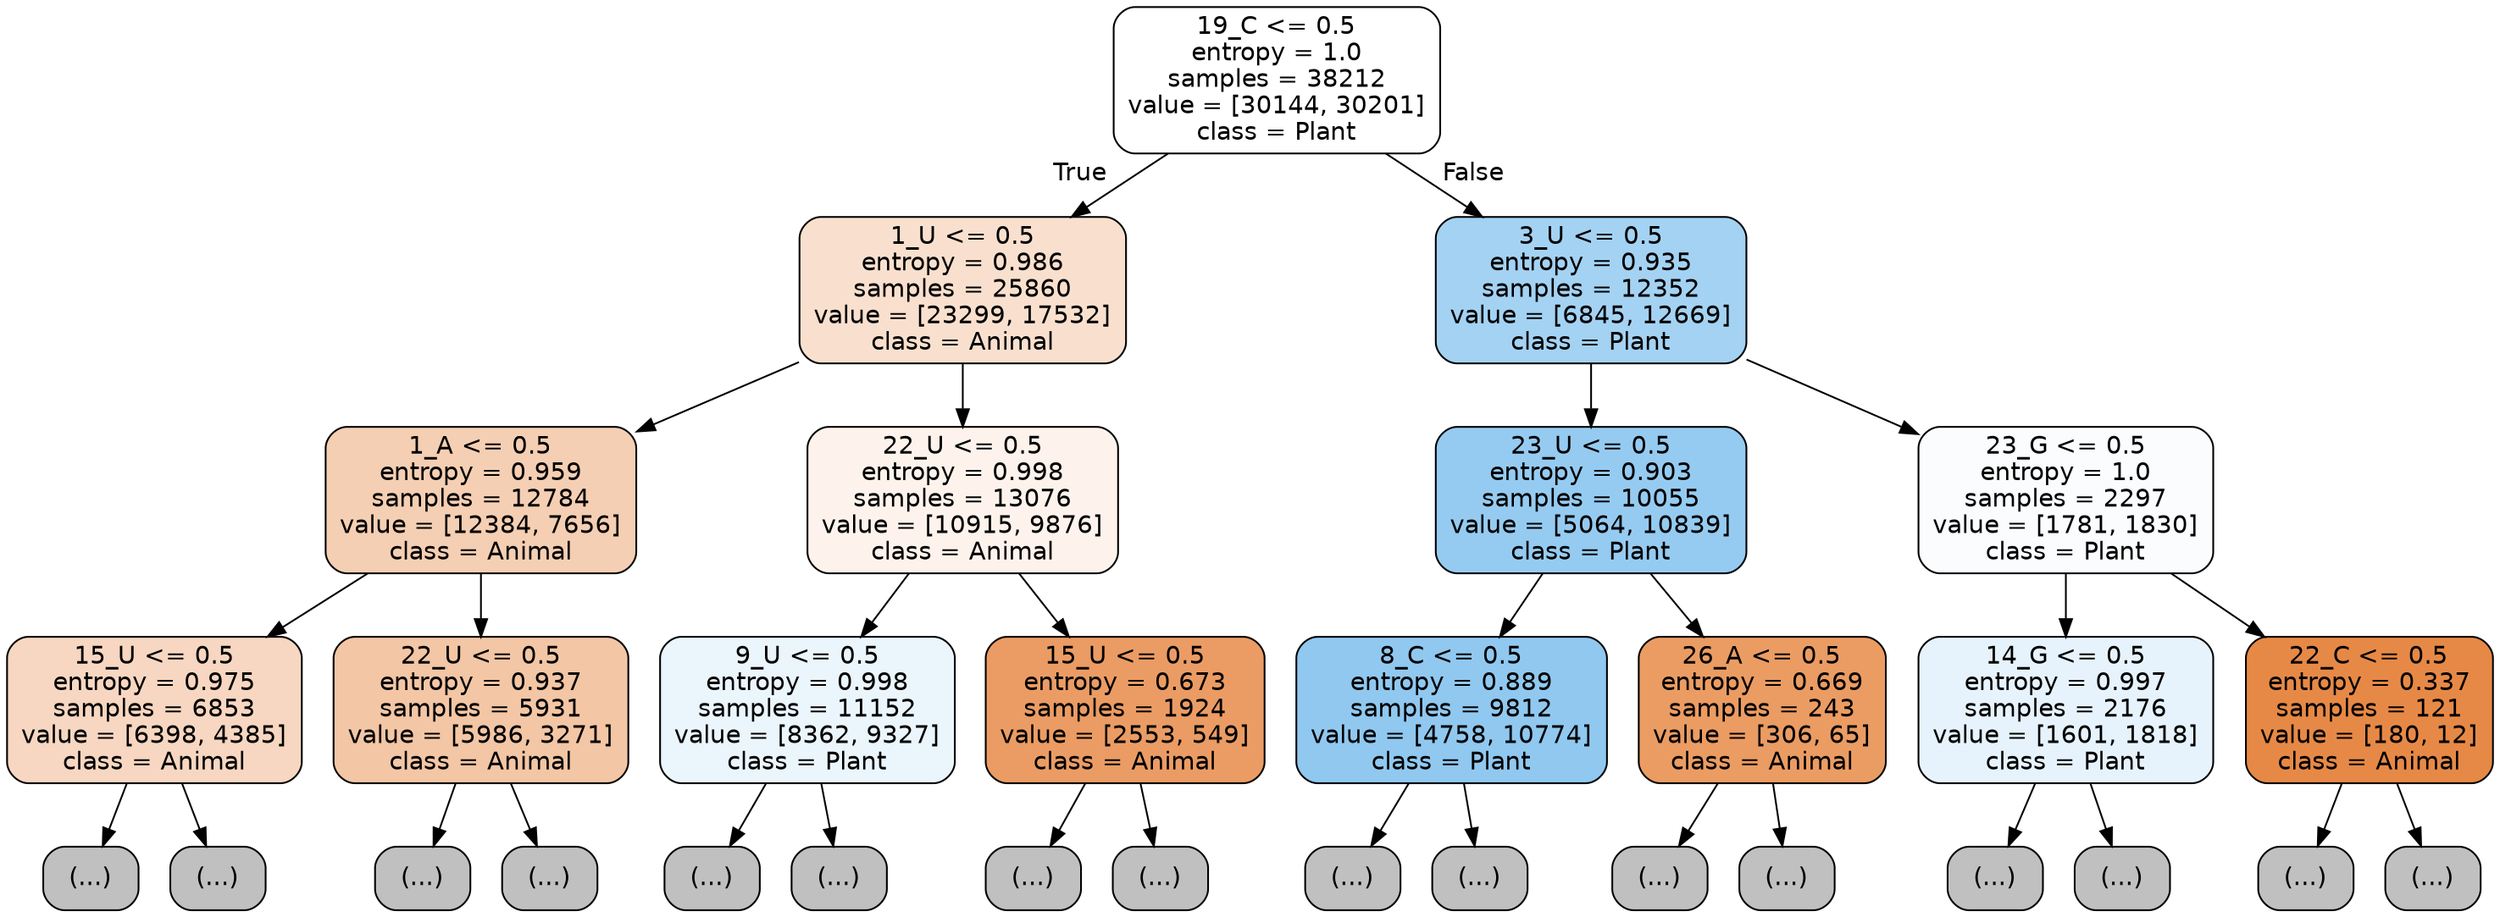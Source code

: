 digraph Tree {
node [shape=box, style="filled, rounded", color="black", fontname="helvetica"] ;
edge [fontname="helvetica"] ;
0 [label="19_C <= 0.5\nentropy = 1.0\nsamples = 38212\nvalue = [30144, 30201]\nclass = Plant", fillcolor="#ffffff"] ;
1 [label="1_U <= 0.5\nentropy = 0.986\nsamples = 25860\nvalue = [23299, 17532]\nclass = Animal", fillcolor="#f9e0ce"] ;
0 -> 1 [labeldistance=2.5, labelangle=45, headlabel="True"] ;
2 [label="1_A <= 0.5\nentropy = 0.959\nsamples = 12784\nvalue = [12384, 7656]\nclass = Animal", fillcolor="#f5cfb3"] ;
1 -> 2 ;
3 [label="15_U <= 0.5\nentropy = 0.975\nsamples = 6853\nvalue = [6398, 4385]\nclass = Animal", fillcolor="#f7d7c1"] ;
2 -> 3 ;
4 [label="(...)", fillcolor="#C0C0C0"] ;
3 -> 4 ;
3007 [label="(...)", fillcolor="#C0C0C0"] ;
3 -> 3007 ;
4044 [label="22_U <= 0.5\nentropy = 0.937\nsamples = 5931\nvalue = [5986, 3271]\nclass = Animal", fillcolor="#f3c6a5"] ;
2 -> 4044 ;
4045 [label="(...)", fillcolor="#C0C0C0"] ;
4044 -> 4045 ;
6762 [label="(...)", fillcolor="#C0C0C0"] ;
4044 -> 6762 ;
7107 [label="22_U <= 0.5\nentropy = 0.998\nsamples = 13076\nvalue = [10915, 9876]\nclass = Animal", fillcolor="#fdf3ec"] ;
1 -> 7107 ;
7108 [label="9_U <= 0.5\nentropy = 0.998\nsamples = 11152\nvalue = [8362, 9327]\nclass = Plant", fillcolor="#ebf5fc"] ;
7107 -> 7108 ;
7109 [label="(...)", fillcolor="#C0C0C0"] ;
7108 -> 7109 ;
10532 [label="(...)", fillcolor="#C0C0C0"] ;
7108 -> 10532 ;
11941 [label="15_U <= 0.5\nentropy = 0.673\nsamples = 1924\nvalue = [2553, 549]\nclass = Animal", fillcolor="#eb9c64"] ;
7107 -> 11941 ;
11942 [label="(...)", fillcolor="#C0C0C0"] ;
11941 -> 11942 ;
12413 [label="(...)", fillcolor="#C0C0C0"] ;
11941 -> 12413 ;
12618 [label="3_U <= 0.5\nentropy = 0.935\nsamples = 12352\nvalue = [6845, 12669]\nclass = Plant", fillcolor="#a4d2f3"] ;
0 -> 12618 [labeldistance=2.5, labelangle=-45, headlabel="False"] ;
12619 [label="23_U <= 0.5\nentropy = 0.903\nsamples = 10055\nvalue = [5064, 10839]\nclass = Plant", fillcolor="#96cbf1"] ;
12618 -> 12619 ;
12620 [label="8_C <= 0.5\nentropy = 0.889\nsamples = 9812\nvalue = [4758, 10774]\nclass = Plant", fillcolor="#90c8f0"] ;
12619 -> 12620 ;
12621 [label="(...)", fillcolor="#C0C0C0"] ;
12620 -> 12621 ;
15038 [label="(...)", fillcolor="#C0C0C0"] ;
12620 -> 15038 ;
15719 [label="26_A <= 0.5\nentropy = 0.669\nsamples = 243\nvalue = [306, 65]\nclass = Animal", fillcolor="#eb9c63"] ;
12619 -> 15719 ;
15720 [label="(...)", fillcolor="#C0C0C0"] ;
15719 -> 15720 ;
15849 [label="(...)", fillcolor="#C0C0C0"] ;
15719 -> 15849 ;
15850 [label="23_G <= 0.5\nentropy = 1.0\nsamples = 2297\nvalue = [1781, 1830]\nclass = Plant", fillcolor="#fafcfe"] ;
12618 -> 15850 ;
15851 [label="14_G <= 0.5\nentropy = 0.997\nsamples = 2176\nvalue = [1601, 1818]\nclass = Plant", fillcolor="#e7f3fc"] ;
15850 -> 15851 ;
15852 [label="(...)", fillcolor="#C0C0C0"] ;
15851 -> 15852 ;
16631 [label="(...)", fillcolor="#C0C0C0"] ;
15851 -> 16631 ;
16880 [label="22_C <= 0.5\nentropy = 0.337\nsamples = 121\nvalue = [180, 12]\nclass = Animal", fillcolor="#e78946"] ;
15850 -> 16880 ;
16881 [label="(...)", fillcolor="#C0C0C0"] ;
16880 -> 16881 ;
16908 [label="(...)", fillcolor="#C0C0C0"] ;
16880 -> 16908 ;
}